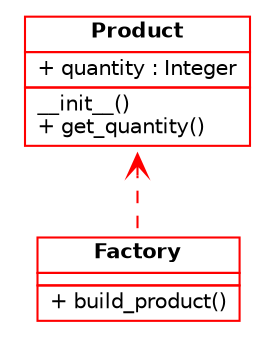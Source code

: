 digraph G {
    edge [fontname="Helvetica",fontsize=10,labelfontname="arial",labelfontsize=7,color="red"];
    node [fontname="Helvetica",fontsize=10,shape=record,style=filled,fillcolor="white",color="red"];

    graph [ rankdir=BT ]
    node [ shape=none ]
 

    Product [ label=<        
        <table border="0" cellborder="1" cellspacing="0">
            <tr><td><b>\N</b></td></tr>
            <tr><td align="left"> + quantity : Integer <br align="left"/></td></tr>
            <tr><td align="left"> __init__() <br align="left"/> + get_quantity() <br align="left"/></td></tr>
        </table>> ]
    Factory [ label=<        
        <table border="0" cellborder="1" cellspacing="0">
            <tr><td><b>\N</b></td></tr>
            <tr><td align="left"></td></tr>
            <tr><td align="left"> + build_product() <br align="left"/></td></tr>
        </table>> ]

    Factory -> Product [headlabel="    ", taillabel="", label="", arrowhead="vee", arrowtail="empty", style="dashed", fontname="Helvetica", fontcolor="black", fontsize=10.0, color="red"];
}